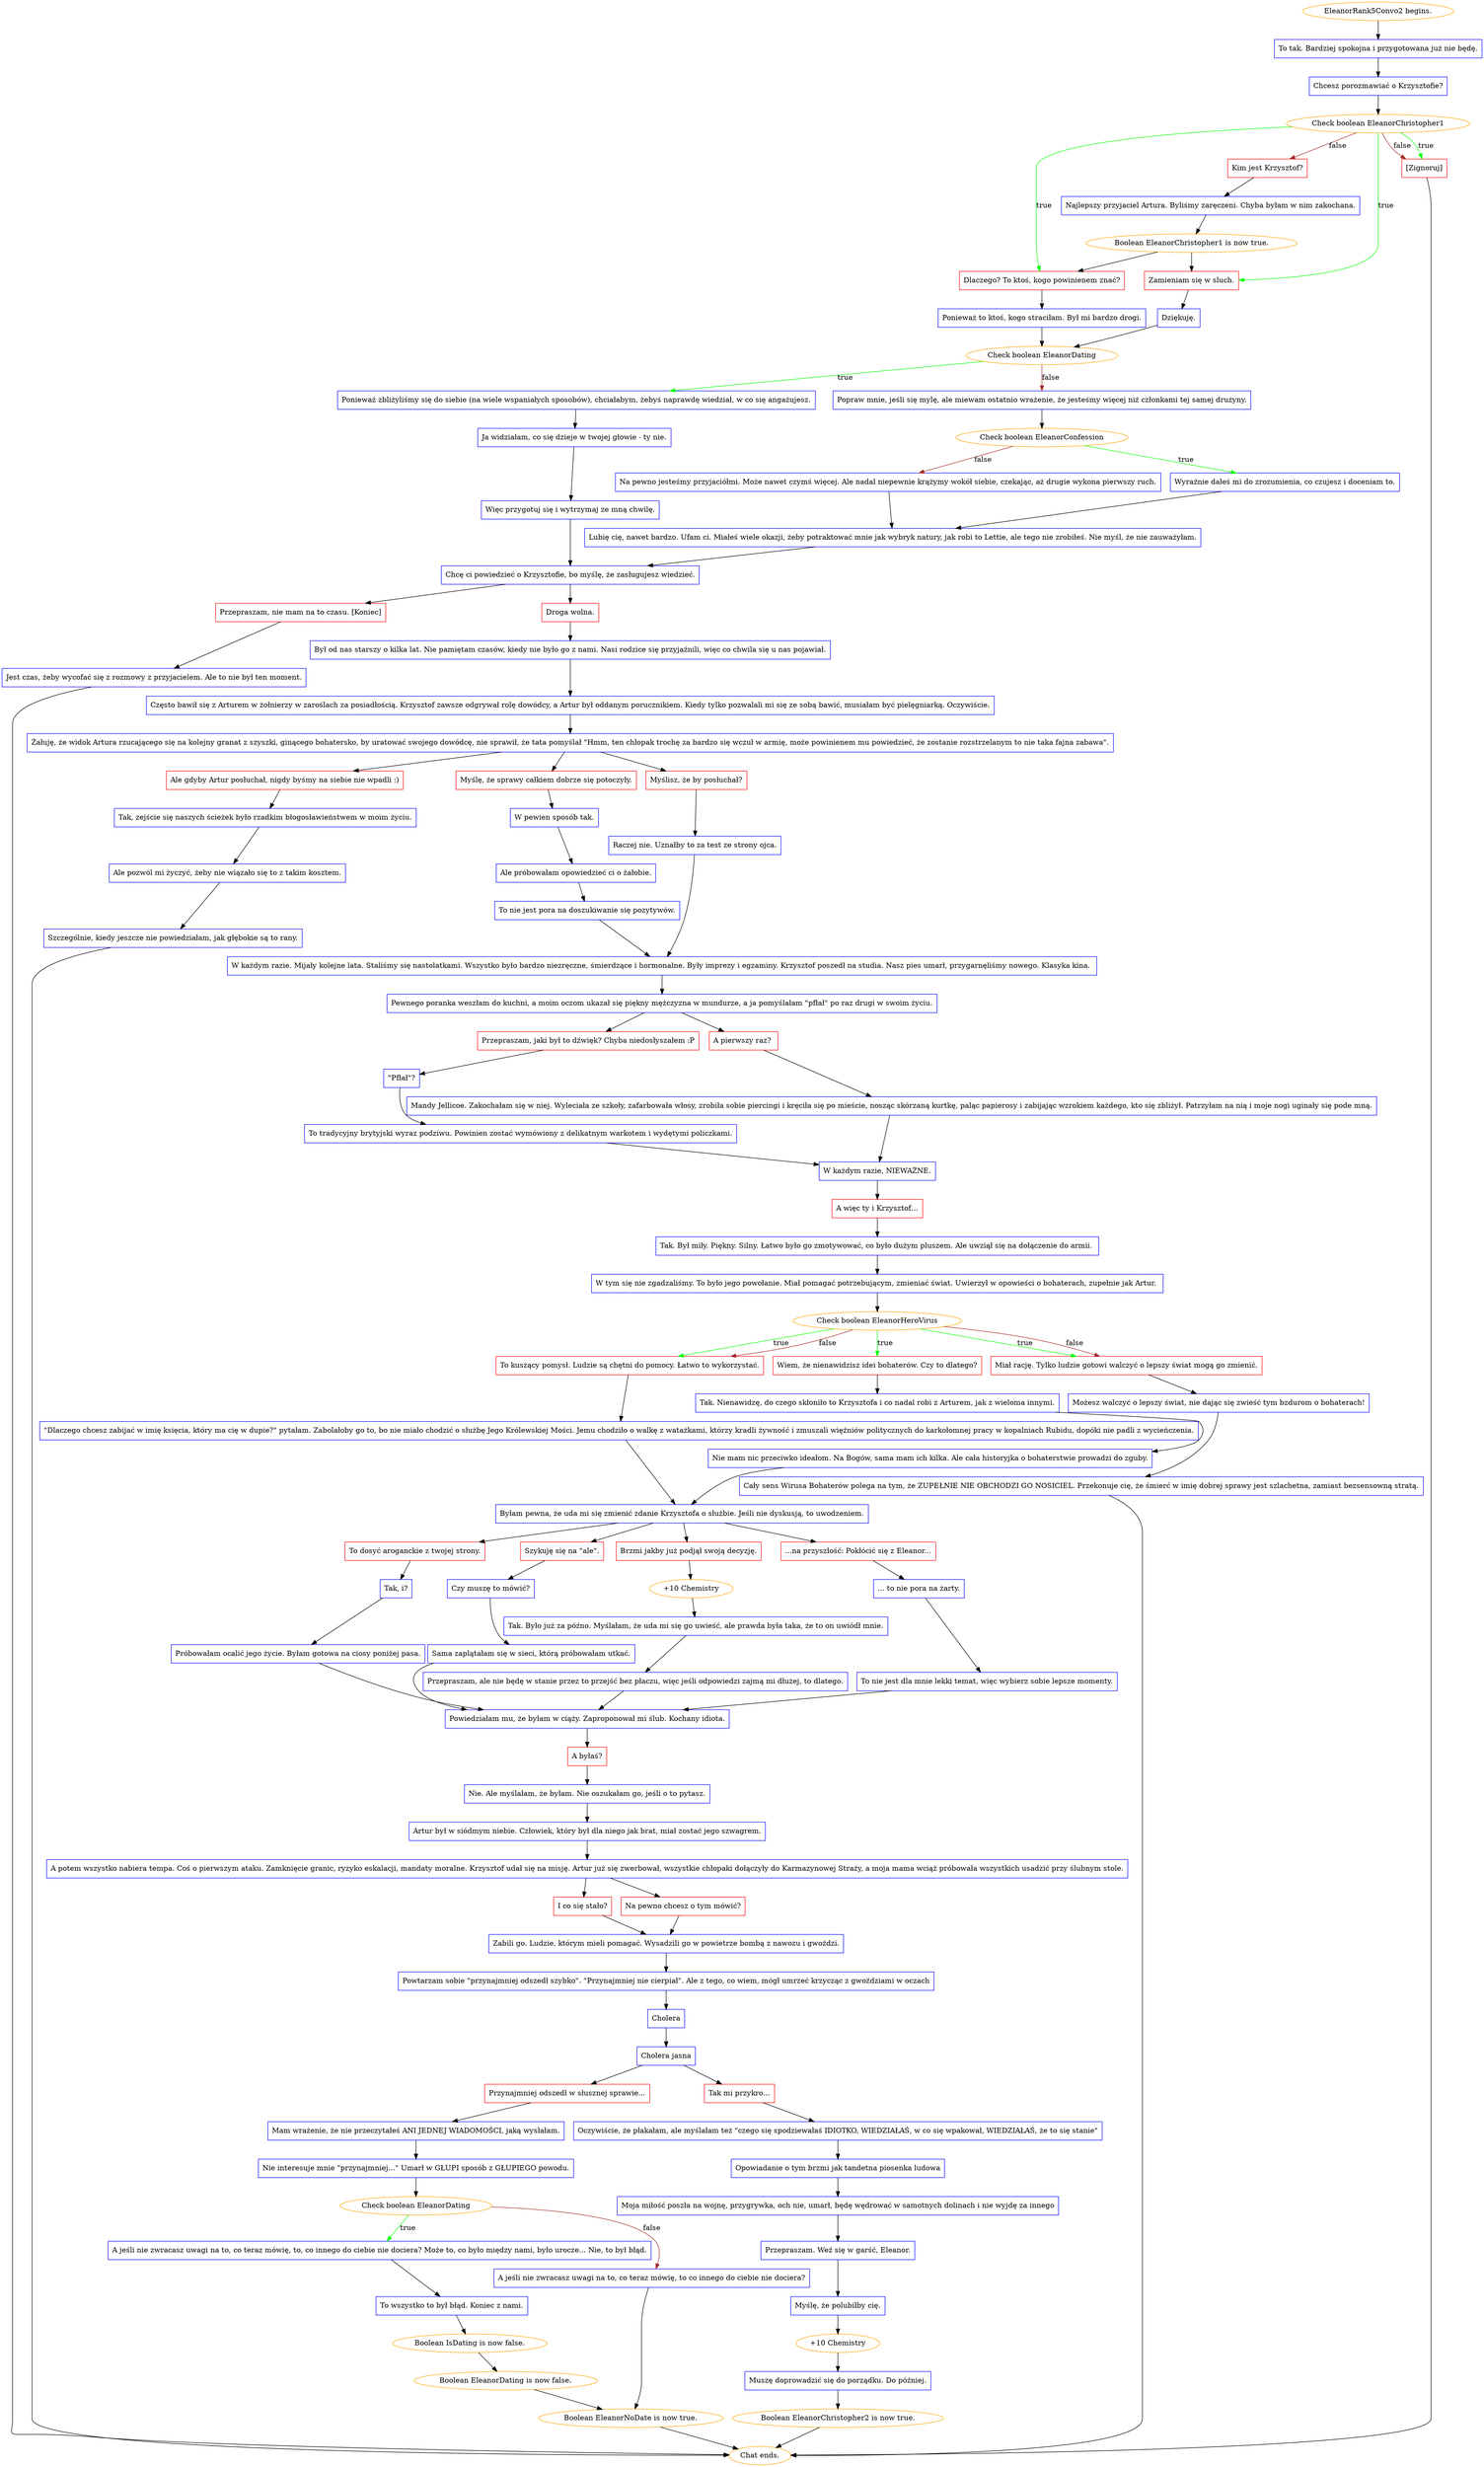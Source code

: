 digraph {
	"EleanorRank5Convo2 begins." [color=orange];
		"EleanorRank5Convo2 begins." -> j3572428355;
	j3572428355 [label="To tak. Bardziej spokojna i przygotowana już nie będę.",shape=box,color=blue];
		j3572428355 -> j119240559;
	j119240559 [label="Chcesz porozmawiać o Krzysztofie?",shape=box,color=blue];
		j119240559 -> j1969337026;
	j1969337026 [label="Check boolean EleanorChristopher1",color=orange];
		j1969337026 -> j1982923648 [label=true,color=green];
		j1969337026 -> j3486639302 [label=true,color=green];
		j1969337026 -> j3674632450 [label=true,color=green];
		j1969337026 -> j1531259828 [label=false,color=brown];
		j1969337026 -> j3674632450 [label=false,color=brown];
	j1982923648 [label="Zamieniam się w sluch.",shape=box,color=red];
		j1982923648 -> j3985482367;
	j3486639302 [label="Dlaczego? To ktoś, kogo powinienem znać?",shape=box,color=red];
		j3486639302 -> j1881303882;
	j3674632450 [label="[Zignoruj]",shape=box,color=red];
		j3674632450 -> "Chat ends.";
	j1531259828 [label="Kim jest Krzysztof?",shape=box,color=red];
		j1531259828 -> j806959142;
	j3985482367 [label="Dziękuję.",shape=box,color=blue];
		j3985482367 -> j3782144433;
	j1881303882 [label="Ponieważ to ktoś, kogo straciłam. Był mi bardzo drogi.",shape=box,color=blue];
		j1881303882 -> j3782144433;
	"Chat ends." [color=orange];
	j806959142 [label="Najlepszy przyjaciel Artura. Byliśmy zaręczeni. Chyba byłam w nim zakochana.",shape=box,color=blue];
		j806959142 -> j2183637644;
	j3782144433 [label="Check boolean EleanorDating",color=orange];
		j3782144433 -> j183679497 [label=true,color=green];
		j3782144433 -> j3661245858 [label=false,color=brown];
	j2183637644 [label="Boolean EleanorChristopher1 is now true.",color=orange];
		j2183637644 -> j1982923648;
		j2183637644 -> j3486639302;
	j183679497 [label="Ponieważ zbliżyliśmy się do siebie (na wiele wspaniałych sposobów), chciałabym, żebyś naprawdę wiedział, w co się angażujesz.",shape=box,color=blue];
		j183679497 -> j803324997;
	j3661245858 [label="Popraw mnie, jeśli się mylę, ale miewam ostatnio wrażenie, że jesteśmy więcej niż członkami tej samej drużyny.",shape=box,color=blue];
		j3661245858 -> j795695089;
	j803324997 [label="Ja widziałam, co się dzieje w twojej głowie - ty nie.",shape=box,color=blue];
		j803324997 -> j49966409;
	j795695089 [label="Check boolean EleanorConfession",color=orange];
		j795695089 -> j1915470103 [label=true,color=green];
		j795695089 -> j533781297 [label=false,color=brown];
	j49966409 [label="Więc przygotuj się i wytrzymaj ze mną chwilę.",shape=box,color=blue];
		j49966409 -> j3948101232;
	j1915470103 [label="Wyraźnie dałeś mi do zrozumienia, co czujesz i doceniam to.",shape=box,color=blue];
		j1915470103 -> j2993903610;
	j533781297 [label="Na pewno jesteśmy przyjaciółmi. Może nawet czymś więcej. Ale nadal niepewnie krążymy wokół siebie, czekając, aż drugie wykona pierwszy ruch.",shape=box,color=blue];
		j533781297 -> j2993903610;
	j3948101232 [label="Chcę ci powiedzieć o Krzysztofie, bo myślę, że zasługujesz wiedzieć.",shape=box,color=blue];
		j3948101232 -> j800762473;
		j3948101232 -> j2878705203;
	j2993903610 [label="Lubię cię, nawet bardzo. Ufam ci. Miałeś wiele okazji, żeby potraktować mnie jak wybryk natury, jak robi to Lettie, ale tego nie zrobiłeś. Nie myśl, że nie zauważyłam.",shape=box,color=blue];
		j2993903610 -> j3948101232;
	j800762473 [label="Droga wolna.",shape=box,color=red];
		j800762473 -> j3969566238;
	j2878705203 [label="Przepraszam, nie mam na to czasu. [Koniec]",shape=box,color=red];
		j2878705203 -> j3470344031;
	j3969566238 [label="Był od nas starszy o kilka lat. Nie pamiętam czasów, kiedy nie było go z nami. Nasi rodzice się przyjaźnili, więc co chwila się u nas pojawiał.",shape=box,color=blue];
		j3969566238 -> j2054902610;
	j3470344031 [label="Jest czas, żeby wycofać się z rozmowy z przyjacielem. Ale to nie był ten moment.",shape=box,color=blue];
		j3470344031 -> "Chat ends.";
	j2054902610 [label="Często bawił się z Arturem w żołnierzy w zaroślach za posiadłością. Krzysztof zawsze odgrywał rolę dowódcy, a Artur był oddanym porucznikiem. Kiedy tylko pozwalali mi się ze sobą bawić, musiałam być pielęgniarką. Oczywiście.",shape=box,color=blue];
		j2054902610 -> j1321823397;
	j1321823397 [label="Żałuję, że widok Artura rzucającego się na kolejny granat z szyszki, ginącego bohatersko, by uratować swojego dowódcę, nie sprawił, że tata pomyślał \"Hmm, ten chłopak trochę za bardzo się wczuł w armię, może powinienem mu powiedzieć, że zostanie rozstrzelanym to nie taka fajna zabawa\".",shape=box,color=blue];
		j1321823397 -> j122102158;
		j1321823397 -> j3325740500;
		j1321823397 -> j725623060;
	j122102158 [label="Myślisz, że by posłuchał?",shape=box,color=red];
		j122102158 -> j2237174567;
	j3325740500 [label="Myślę, że sprawy całkiem dobrze się potoczyły.",shape=box,color=red];
		j3325740500 -> j2137388155;
	j725623060 [label="Ale gdyby Artur posłuchał, nigdy byśmy na siebie nie wpadli :)",shape=box,color=red];
		j725623060 -> j1897867694;
	j2237174567 [label="Raczej nie. Uznałby to za test ze strony ojca.",shape=box,color=blue];
		j2237174567 -> j4098958902;
	j2137388155 [label="W pewien sposób tak.",shape=box,color=blue];
		j2137388155 -> j1773474892;
	j1897867694 [label="Tak, zejście się naszych ścieżek było rzadkim błogosławieństwem w moim życiu.",shape=box,color=blue];
		j1897867694 -> j1083557354;
	j4098958902 [label="W każdym razie. Mijały kolejne lata. Staliśmy się nastolatkami. Wszystko było bardzo niezręczne, śmierdzące i hormonalne. Były imprezy i egzaminy. Krzysztof poszedł na studia. Nasz pies umarł, przygarnęliśmy nowego. Klasyka kina. ",shape=box,color=blue];
		j4098958902 -> j1842296962;
	j1773474892 [label="Ale próbowałam opowiedzieć ci o żałobie.",shape=box,color=blue];
		j1773474892 -> j2714755853;
	j1083557354 [label="Ale pozwól mi życzyć, żeby nie wiązało się to z takim kosztem.",shape=box,color=blue];
		j1083557354 -> j2379075674;
	j1842296962 [label="Pewnego poranka weszłam do kuchni, a moim oczom ukazał się piękny mężczyzna w mundurze, a ja pomyślałam \"pfłał\" po raz drugi w swoim życiu.",shape=box,color=blue];
		j1842296962 -> j2804828756;
		j1842296962 -> j933401915;
	j2714755853 [label="To nie jest pora na doszukiwanie się pozytywów.",shape=box,color=blue];
		j2714755853 -> j4098958902;
	j2379075674 [label="Szczególnie, kiedy jeszcze nie powiedziałam, jak głębokie są to rany.",shape=box,color=blue];
		j2379075674 -> "Chat ends.";
	j2804828756 [label="Przepraszam, jaki był to dźwięk? Chyba niedosłyszałem :P",shape=box,color=red];
		j2804828756 -> j1412264630;
	j933401915 [label="A pierwszy raz? ",shape=box,color=red];
		j933401915 -> j3418796941;
	j1412264630 [label="\"Pfłał\"?",shape=box,color=blue];
		j1412264630 -> j1275984953;
	j3418796941 [label="Mandy Jellicoe. Zakochałam się w niej. Wyleciała ze szkoły, zafarbowała włosy, zrobiła sobie piercingi i kręciła się po mieście, nosząc skórzaną kurtkę, paląc papierosy i zabijając wzrokiem każdego, kto się zbliżył. Patrzyłam na nią i moje nogi uginały się pode mną.",shape=box,color=blue];
		j3418796941 -> j3066533340;
	j1275984953 [label="To tradycyjny brytyjski wyraz podziwu. Powinien zostać wymówiony z delikatnym warkotem i wydętymi policzkami.",shape=box,color=blue];
		j1275984953 -> j3066533340;
	j3066533340 [label="W każdym razie, NIEWAŻNE.",shape=box,color=blue];
		j3066533340 -> j1474292844;
	j1474292844 [label="A więc ty i Krzysztof…",shape=box,color=red];
		j1474292844 -> j2018028187;
	j2018028187 [label="Tak. Był miły. Piękny. Silny. Łatwo było go zmotywować, co było dużym pluszem. Ale uwziął się na dołączenie do armii. ",shape=box,color=blue];
		j2018028187 -> j1201895575;
	j1201895575 [label="W tym się nie zgadzaliśmy. To było jego powołanie. Miał pomagać potrzebującym, zmieniać świat. Uwierzył w opowieści o bohaterach, zupełnie jak Artur. ",shape=box,color=blue];
		j1201895575 -> j4212757687;
	j4212757687 [label="Check boolean EleanorHeroVirus",color=orange];
		j4212757687 -> j1949461750 [label=true,color=green];
		j4212757687 -> j3670731910 [label=true,color=green];
		j4212757687 -> j2886376966 [label=true,color=green];
		j4212757687 -> j3670731910 [label=false,color=brown];
		j4212757687 -> j2886376966 [label=false,color=brown];
	j1949461750 [label="Wiem, że nienawidzisz idei bohaterów. Czy to dlatego?",shape=box,color=red];
		j1949461750 -> j3099505558;
	j3670731910 [label="Miał rację. Tylko ludzie gotowi walczyć o lepszy świat mogą go zmienić.",shape=box,color=red];
		j3670731910 -> j4037271067;
	j2886376966 [label="To kuszący pomysł. Ludzie są chętni do pomocy. Łatwo to wykorzystać.",shape=box,color=red];
		j2886376966 -> j2884676632;
	j3099505558 [label="Tak. Nienawidzę, do czego skłoniło to Krzysztofa i co nadal robi z Arturem, jak z wieloma innymi.",shape=box,color=blue];
		j3099505558 -> j3834528335;
	j4037271067 [label="Możesz walczyć o lepszy świat, nie dając się zwieść tym bzdurom o bohaterach!",shape=box,color=blue];
		j4037271067 -> j3279577079;
	j2884676632 [label="\"Dlaczego chcesz zabijać w imię księcia, który ma cię w dupie?\" pytałam. Zabolałoby go to, bo nie miało chodzić o służbę Jego Królewskiej Mości. Jemu chodziło o walkę z watażkami, którzy kradli żywność i zmuszali więźniów politycznych do karkołomnej pracy w kopalniach Rubidu, dopóki nie padli z wycieńczenia.",shape=box,color=blue];
		j2884676632 -> j1934629114;
	j3834528335 [label="Nie mam nic przeciwko ideałom. Na Bogów, sama mam ich kilka. Ale cała historyjka o bohaterstwie prowadzi do zguby.",shape=box,color=blue];
		j3834528335 -> j1934629114;
	j3279577079 [label="Cały sens Wirusa Bohaterów polega na tym, że ZUPEŁNIE NIE OBCHODZI GO NOSICIEL. Przekonuje cię, że śmierć w imię dobrej sprawy jest szlachetna, zamiast bezsensowną stratą.",shape=box,color=blue];
		j3279577079 -> "Chat ends.";
	j1934629114 [label="Byłam pewna, że uda mi się zmienić zdanie Krzysztofa o służbie. Jeśli nie dyskusją, to uwodzeniem.",shape=box,color=blue];
		j1934629114 -> j3292787347;
		j1934629114 -> j3862148872;
		j1934629114 -> j634876770;
		j1934629114 -> j4029632465;
	j3292787347 [label="To dosyć aroganckie z twojej strony.",shape=box,color=red];
		j3292787347 -> j3592374726;
	j3862148872 [label="Szykuję się na \"ale\".",shape=box,color=red];
		j3862148872 -> j224600966;
	j634876770 [label="Brzmi jakby już podjął swoją decyzję.",shape=box,color=red];
		j634876770 -> j3692195996;
	j4029632465 [label="...na przyszłość: Pokłócić się z Eleanor...",shape=box,color=red];
		j4029632465 -> j846169191;
	j3592374726 [label="Tak, i?",shape=box,color=blue];
		j3592374726 -> j2981888389;
	j224600966 [label="Czy muszę to mówić?",shape=box,color=blue];
		j224600966 -> j3009900635;
	j3692195996 [label="+10 Chemistry",color=orange];
		j3692195996 -> j2644725559;
	j846169191 [label="... to nie pora na żarty.",shape=box,color=blue];
		j846169191 -> j2836888847;
	j2981888389 [label="Próbowałam ocalić jego życie. Byłam gotowa na ciosy poniżej pasa.",shape=box,color=blue];
		j2981888389 -> j1874628142;
	j3009900635 [label="Sama zaplątałam się w sieci, którą próbowałam utkać.",shape=box,color=blue];
		j3009900635 -> j1874628142;
	j2644725559 [label="Tak. Było już za późno. Myślałam, że uda mi się go uwieść, ale prawda była taka, że to on uwiódł mnie.",shape=box,color=blue];
		j2644725559 -> j2783637141;
	j2836888847 [label="To nie jest dla mnie lekki temat, więc wybierz sobie lepsze momenty.",shape=box,color=blue];
		j2836888847 -> j1874628142;
	j1874628142 [label="Powiedziałam mu, że byłam w ciąży. Zaproponował mi ślub. Kochany idiota.",shape=box,color=blue];
		j1874628142 -> j2010212455;
	j2783637141 [label="Przepraszam, ale nie będę w stanie przez to przejść bez płaczu, więc jeśli odpowiedzi zajmą mi dłużej, to dlatego.",shape=box,color=blue];
		j2783637141 -> j1874628142;
	j2010212455 [label="A byłaś?",shape=box,color=red];
		j2010212455 -> j4018800924;
	j4018800924 [label="Nie. Ale myślałam, że byłam. Nie oszukałam go, jeśli o to pytasz.",shape=box,color=blue];
		j4018800924 -> j134256462;
	j134256462 [label="Artur był w siódmym niebie. Człowiek, który był dla niego jak brat, miał zostać jego szwagrem.",shape=box,color=blue];
		j134256462 -> j508235574;
	j508235574 [label="A potem wszystko nabiera tempa. Coś o pierwszym ataku. Zamknięcie granic, ryzyko eskalacji, mandaty moralne. Krzysztof udał się na misję. Artur już się zwerbował, wszystkie chłopaki dołączyły do Karmazynowej Straży, a moja mama wciąż próbowała wszystkich usadzić przy ślubnym stole.",shape=box,color=blue];
		j508235574 -> j1609533297;
		j508235574 -> j887986541;
	j1609533297 [label="I co się stało?",shape=box,color=red];
		j1609533297 -> j3841700574;
	j887986541 [label="Na pewno chcesz o tym mówić?",shape=box,color=red];
		j887986541 -> j3841700574;
	j3841700574 [label="Zabili go. Ludzie, którym mieli pomagać. Wysadzili go w powietrze bombą z nawozu i gwoździ.",shape=box,color=blue];
		j3841700574 -> j3093169221;
	j3093169221 [label="Powtarzam sobie \"przynajmniej odszedł szybko\". \"Przynajmniej nie cierpiał\". Ale z tego, co wiem, mógł umrzeć krzycząc z gwoździami w oczach",shape=box,color=blue];
		j3093169221 -> j86064105;
	j86064105 [label="Cholera",shape=box,color=blue];
		j86064105 -> j2139482010;
	j2139482010 [label="Cholera jasna",shape=box,color=blue];
		j2139482010 -> j1006442483;
		j2139482010 -> j562447119;
	j1006442483 [label="Przynajmniej odszedł w słusznej sprawie...",shape=box,color=red];
		j1006442483 -> j2812619431;
	j562447119 [label="Tak mi przykro...",shape=box,color=red];
		j562447119 -> j976167680;
	j2812619431 [label="Mam wrażenie, że nie przeczytałeś ANI JEDNEJ WIADOMOŚCI, jaką wysłałam.",shape=box,color=blue];
		j2812619431 -> j1580562791;
	j976167680 [label="Oczywiście, że płakałam, ale myślałam też \"czego się spodziewałaś IDIOTKO, WIEDZIAŁAŚ, w co się wpakował, WIEDZIAŁAŚ, że to się stanie\"",shape=box,color=blue];
		j976167680 -> j861744152;
	j1580562791 [label="Nie interesuje mnie \"przynajmniej...\" Umarł w GŁUPI sposób z GŁUPIEGO powodu.",shape=box,color=blue];
		j1580562791 -> j425773188;
	j861744152 [label="Opowiadanie o tym brzmi jak tandetna piosenka ludowa",shape=box,color=blue];
		j861744152 -> j2489561485;
	j425773188 [label="Check boolean EleanorDating",color=orange];
		j425773188 -> j757701605 [label=true,color=green];
		j425773188 -> j2143458677 [label=false,color=brown];
	j2489561485 [label="Moja miłość poszła na wojnę, przygrywka, och nie, umarł, będę wędrować w samotnych dolinach i nie wyjdę za innego",shape=box,color=blue];
		j2489561485 -> j2906985353;
	j757701605 [label="A jeśli nie zwracasz uwagi na to, co teraz mówię, to, co innego do ciebie nie dociera? Może to, co było między nami, było urocze... Nie, to był błąd.",shape=box,color=blue];
		j757701605 -> j4024186422;
	j2143458677 [label="A jeśli nie zwracasz uwagi na to, co teraz mówię, to co innego do ciebie nie dociera?",shape=box,color=blue];
		j2143458677 -> j2728200779;
	j2906985353 [label="Przepraszam. Weź się w garść, Eleanor.",shape=box,color=blue];
		j2906985353 -> j2646027699;
	j4024186422 [label="To wszystko to był błąd. Koniec z nami.",shape=box,color=blue];
		j4024186422 -> j3127028283;
	j2728200779 [label="Boolean EleanorNoDate is now true.",color=orange];
		j2728200779 -> "Chat ends.";
	j2646027699 [label="Myślę, że polubiłby cię.",shape=box,color=blue];
		j2646027699 -> j3307066830;
	j3127028283 [label="Boolean IsDating is now false.",color=orange];
		j3127028283 -> j3856107511;
	j3307066830 [label="+10 Chemistry",color=orange];
		j3307066830 -> j4237032858;
	j3856107511 [label="Boolean EleanorDating is now false.",color=orange];
		j3856107511 -> j2728200779;
	j4237032858 [label="Muszę doprowadzić się do porządku. Do później.",shape=box,color=blue];
		j4237032858 -> j1193419706;
	j1193419706 [label="Boolean EleanorChristopher2 is now true.",color=orange];
		j1193419706 -> "Chat ends.";
}